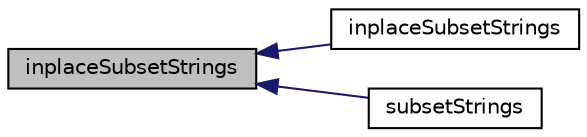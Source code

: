 digraph "inplaceSubsetStrings"
{
  bgcolor="transparent";
  edge [fontname="Helvetica",fontsize="10",labelfontname="Helvetica",labelfontsize="10"];
  node [fontname="Helvetica",fontsize="10",shape=record];
  rankdir="LR";
  Node140026 [label="inplaceSubsetStrings",height=0.2,width=0.4,color="black", fillcolor="grey75", style="filled", fontcolor="black"];
  Node140026 -> Node140027 [dir="back",color="midnightblue",fontsize="10",style="solid",fontname="Helvetica"];
  Node140027 [label="inplaceSubsetStrings",height=0.2,width=0.4,color="black",URL="$a21851.html#a52f477316f510b6c5d4eac49d7e9af11",tooltip="Inplace extract elements of StringList when regular expression matches. "];
  Node140026 -> Node140028 [dir="back",color="midnightblue",fontsize="10",style="solid",fontname="Helvetica"];
  Node140028 [label="subsetStrings",height=0.2,width=0.4,color="black",URL="$a21851.html#a9a1aab6f0323df56b0de6604235e7536",tooltip="Extract elements of StringList when regular expression matches. "];
}
